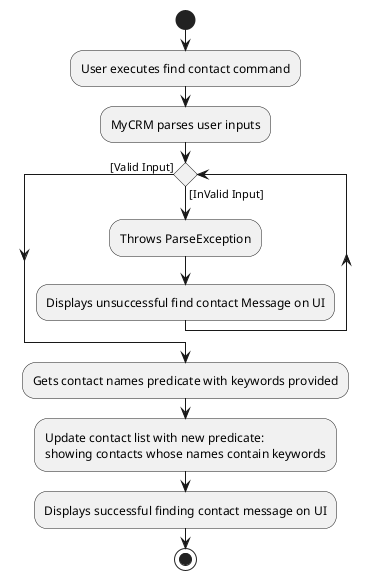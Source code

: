 @startuml
start
:User executes find contact command;
:MyCRM parses user inputs;
while () is ([InValid Input])
    :Throws ParseException;
    :Displays unsuccessful find contact Message on UI;
endwhile ([Valid Input])
:Gets contact names predicate with keywords provided;
:Update contact list with new predicate:
showing contacts whose names contain keywords;
:Displays successful finding contact message on UI;
stop
@enduml
